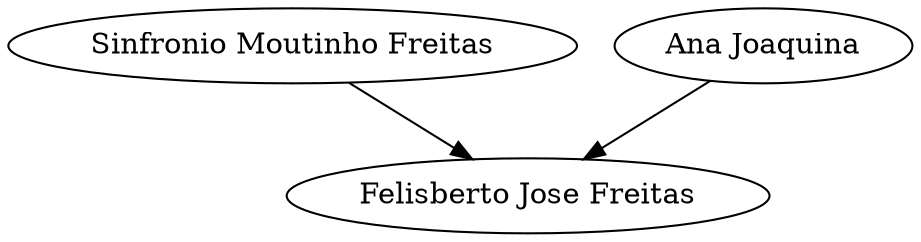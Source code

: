 // Árvore genealógica
digraph {
	1 [label="Felisberto Jose Freitas"]
	2 [label="Sinfronio Moutinho Freitas"]
	3 [label="Ana Joaquina"]
	2 -> 1
	3 -> 1
}
